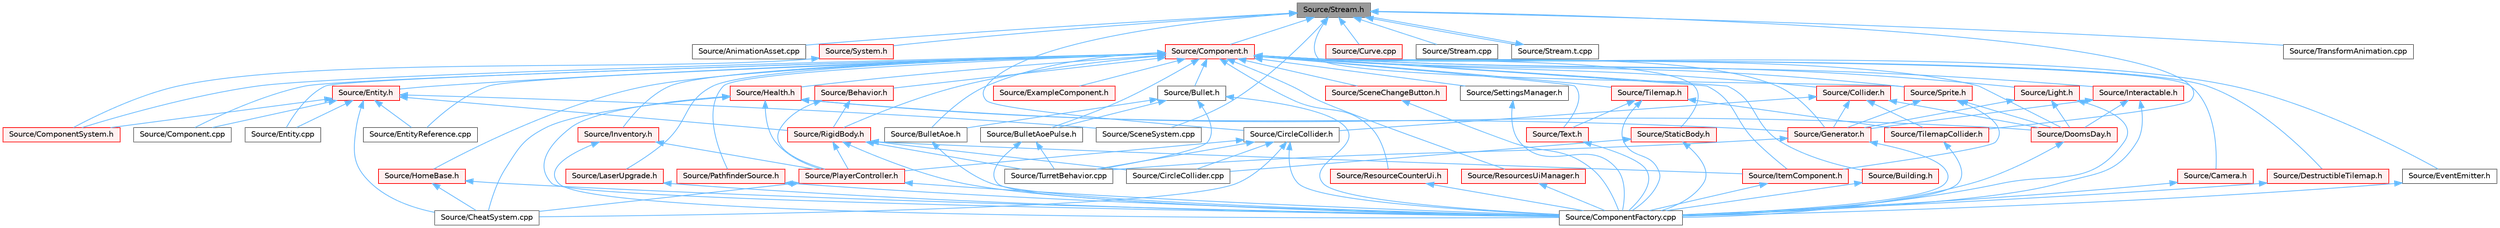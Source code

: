 digraph "Source/Stream.h"
{
 // LATEX_PDF_SIZE
  bgcolor="transparent";
  edge [fontname=Helvetica,fontsize=10,labelfontname=Helvetica,labelfontsize=10];
  node [fontname=Helvetica,fontsize=10,shape=box,height=0.2,width=0.4];
  Node1 [id="Node000001",label="Source/Stream.h",height=0.2,width=0.4,color="gray40", fillcolor="grey60", style="filled", fontcolor="black",tooltip="JSON File reading/writing."];
  Node1 -> Node2 [id="edge1_Node000001_Node000002",dir="back",color="steelblue1",style="solid",tooltip=" "];
  Node2 [id="Node000002",label="Source/AnimationAsset.cpp",height=0.2,width=0.4,color="grey40", fillcolor="white", style="filled",URL="$dc/d5d/AnimationAsset_8cpp.html",tooltip="Asset that contains information about a spritesheet animation."];
  Node1 -> Node3 [id="edge2_Node000001_Node000003",dir="back",color="steelblue1",style="solid",tooltip=" "];
  Node3 [id="Node000003",label="Source/CircleCollider.h",height=0.2,width=0.4,color="grey40", fillcolor="white", style="filled",URL="$dc/d8f/CircleCollider_8h.html",tooltip="Circle-shaped collider."];
  Node3 -> Node4 [id="edge3_Node000003_Node000004",dir="back",color="steelblue1",style="solid",tooltip=" "];
  Node4 [id="Node000004",label="Source/CheatSystem.cpp",height=0.2,width=0.4,color="grey40", fillcolor="white", style="filled",URL="$da/d87/CheatSystem_8cpp.html",tooltip="CheatSystem Class definition."];
  Node3 -> Node5 [id="edge4_Node000003_Node000005",dir="back",color="steelblue1",style="solid",tooltip=" "];
  Node5 [id="Node000005",label="Source/CircleCollider.cpp",height=0.2,width=0.4,color="grey40", fillcolor="white", style="filled",URL="$db/db5/CircleCollider_8cpp.html",tooltip="Circle-shaped collider."];
  Node3 -> Node6 [id="edge5_Node000003_Node000006",dir="back",color="steelblue1",style="solid",tooltip=" "];
  Node6 [id="Node000006",label="Source/ComponentFactory.cpp",height=0.2,width=0.4,color="grey40", fillcolor="white", style="filled",URL="$dc/def/ComponentFactory_8cpp.html",tooltip="Definitions for the component factory class."];
  Node3 -> Node7 [id="edge6_Node000003_Node000007",dir="back",color="steelblue1",style="solid",tooltip=" "];
  Node7 [id="Node000007",label="Source/PlayerController.h",height=0.2,width=0.4,color="red", fillcolor="#FFF0F0", style="filled",URL="$db/db4/PlayerController_8h.html",tooltip="PlayerController Behaviour Class."];
  Node7 -> Node4 [id="edge7_Node000007_Node000004",dir="back",color="steelblue1",style="solid",tooltip=" "];
  Node7 -> Node6 [id="edge8_Node000007_Node000006",dir="back",color="steelblue1",style="solid",tooltip=" "];
  Node3 -> Node11 [id="edge9_Node000003_Node000011",dir="back",color="steelblue1",style="solid",tooltip=" "];
  Node11 [id="Node000011",label="Source/TurretBehavior.cpp",height=0.2,width=0.4,color="grey40", fillcolor="white", style="filled",URL="$dc/d0a/TurretBehavior_8cpp.html",tooltip="Behavior Compenent for Basic Turret"];
  Node1 -> Node12 [id="edge10_Node000001_Node000012",dir="back",color="steelblue1",style="solid",tooltip=" "];
  Node12 [id="Node000012",label="Source/Component.h",height=0.2,width=0.4,color="red", fillcolor="#FFF0F0", style="filled",URL="$d0/da1/Component_8h.html",tooltip="Virtual component header."];
  Node12 -> Node13 [id="edge11_Node000012_Node000013",dir="back",color="steelblue1",style="solid",tooltip=" "];
  Node13 [id="Node000013",label="Source/Behavior.h",height=0.2,width=0.4,color="red", fillcolor="#FFF0F0", style="filled",URL="$d8/dd5/Behavior_8h.html",tooltip="Virtual behavior component header."];
  Node13 -> Node7 [id="edge12_Node000013_Node000007",dir="back",color="steelblue1",style="solid",tooltip=" "];
  Node13 -> Node66 [id="edge13_Node000013_Node000066",dir="back",color="steelblue1",style="solid",tooltip=" "];
  Node66 [id="Node000066",label="Source/RigidBody.h",height=0.2,width=0.4,color="red", fillcolor="#FFF0F0", style="filled",URL="$dc/da0/RigidBody_8h_source.html",tooltip=" "];
  Node66 -> Node5 [id="edge14_Node000066_Node000005",dir="back",color="steelblue1",style="solid",tooltip=" "];
  Node66 -> Node6 [id="edge15_Node000066_Node000006",dir="back",color="steelblue1",style="solid",tooltip=" "];
  Node66 -> Node32 [id="edge16_Node000066_Node000032",dir="back",color="steelblue1",style="solid",tooltip=" "];
  Node32 [id="Node000032",label="Source/ItemComponent.h",height=0.2,width=0.4,color="red", fillcolor="#FFF0F0", style="filled",URL="$d0/d5d/ItemComponent_8h.html",tooltip="Item in the world that can be picked up."];
  Node32 -> Node6 [id="edge17_Node000032_Node000006",dir="back",color="steelblue1",style="solid",tooltip=" "];
  Node66 -> Node7 [id="edge18_Node000066_Node000007",dir="back",color="steelblue1",style="solid",tooltip=" "];
  Node66 -> Node11 [id="edge19_Node000066_Node000011",dir="back",color="steelblue1",style="solid",tooltip=" "];
  Node12 -> Node85 [id="edge20_Node000012_Node000085",dir="back",color="steelblue1",style="solid",tooltip=" "];
  Node85 [id="Node000085",label="Source/Building.h",height=0.2,width=0.4,color="red", fillcolor="#FFF0F0", style="filled",URL="$d8/dac/Building_8h.html",tooltip="Building Component Class."];
  Node85 -> Node6 [id="edge21_Node000085_Node000006",dir="back",color="steelblue1",style="solid",tooltip=" "];
  Node12 -> Node86 [id="edge22_Node000012_Node000086",dir="back",color="steelblue1",style="solid",tooltip=" "];
  Node86 [id="Node000086",label="Source/Bullet.h",height=0.2,width=0.4,color="grey40", fillcolor="white", style="filled",URL="$d4/d9a/Bullet_8h_source.html",tooltip=" "];
  Node86 -> Node87 [id="edge23_Node000086_Node000087",dir="back",color="steelblue1",style="solid",tooltip=" "];
  Node87 [id="Node000087",label="Source/BulletAoe.h",height=0.2,width=0.4,color="grey40", fillcolor="white", style="filled",URL="$db/d2f/BulletAoe_8h_source.html",tooltip=" "];
  Node87 -> Node6 [id="edge24_Node000087_Node000006",dir="back",color="steelblue1",style="solid",tooltip=" "];
  Node86 -> Node88 [id="edge25_Node000086_Node000088",dir="back",color="steelblue1",style="solid",tooltip=" "];
  Node88 [id="Node000088",label="Source/BulletAoePulse.h",height=0.2,width=0.4,color="grey40", fillcolor="white", style="filled",URL="$d2/d2a/BulletAoePulse_8h_source.html",tooltip=" "];
  Node88 -> Node6 [id="edge26_Node000088_Node000006",dir="back",color="steelblue1",style="solid",tooltip=" "];
  Node88 -> Node11 [id="edge27_Node000088_Node000011",dir="back",color="steelblue1",style="solid",tooltip=" "];
  Node86 -> Node6 [id="edge28_Node000086_Node000006",dir="back",color="steelblue1",style="solid",tooltip=" "];
  Node86 -> Node11 [id="edge29_Node000086_Node000011",dir="back",color="steelblue1",style="solid",tooltip=" "];
  Node12 -> Node87 [id="edge30_Node000012_Node000087",dir="back",color="steelblue1",style="solid",tooltip=" "];
  Node12 -> Node88 [id="edge31_Node000012_Node000088",dir="back",color="steelblue1",style="solid",tooltip=" "];
  Node12 -> Node89 [id="edge32_Node000012_Node000089",dir="back",color="steelblue1",style="solid",tooltip=" "];
  Node89 [id="Node000089",label="Source/Camera.h",height=0.2,width=0.4,color="red", fillcolor="#FFF0F0", style="filled",URL="$dd/de4/Camera_8h.html",tooltip="Camera component for rendering."];
  Node89 -> Node6 [id="edge33_Node000089_Node000006",dir="back",color="steelblue1",style="solid",tooltip=" "];
  Node12 -> Node101 [id="edge34_Node000012_Node000101",dir="back",color="steelblue1",style="solid",tooltip=" "];
  Node101 [id="Node000101",label="Source/Collider.h",height=0.2,width=0.4,color="red", fillcolor="#FFF0F0", style="filled",URL="$de/d94/Collider_8h.html",tooltip="Base component for detecting collisions."];
  Node101 -> Node3 [id="edge35_Node000101_Node000003",dir="back",color="steelblue1",style="solid",tooltip=" "];
  Node101 -> Node26 [id="edge36_Node000101_Node000026",dir="back",color="steelblue1",style="solid",tooltip=" "];
  Node26 [id="Node000026",label="Source/DoomsDay.h",height=0.2,width=0.4,color="red", fillcolor="#FFF0F0", style="filled",URL="$de/d36/DoomsDay_8h_source.html",tooltip=" "];
  Node26 -> Node6 [id="edge37_Node000026_Node000006",dir="back",color="steelblue1",style="solid",tooltip=" "];
  Node101 -> Node28 [id="edge38_Node000101_Node000028",dir="back",color="steelblue1",style="solid",tooltip=" "];
  Node28 [id="Node000028",label="Source/Generator.h",height=0.2,width=0.4,color="red", fillcolor="#FFF0F0", style="filled",URL="$d9/d12/Generator_8h_source.html",tooltip=" "];
  Node28 -> Node6 [id="edge39_Node000028_Node000006",dir="back",color="steelblue1",style="solid",tooltip=" "];
  Node28 -> Node11 [id="edge40_Node000028_Node000011",dir="back",color="steelblue1",style="solid",tooltip=" "];
  Node101 -> Node102 [id="edge41_Node000101_Node000102",dir="back",color="steelblue1",style="solid",tooltip=" "];
  Node102 [id="Node000102",label="Source/TilemapCollider.h",height=0.2,width=0.4,color="red", fillcolor="#FFF0F0", style="filled",URL="$d8/d92/TilemapCollider_8h.html",tooltip="tilemap collider"];
  Node102 -> Node6 [id="edge42_Node000102_Node000006",dir="back",color="steelblue1",style="solid",tooltip=" "];
  Node12 -> Node103 [id="edge43_Node000012_Node000103",dir="back",color="steelblue1",style="solid",tooltip=" "];
  Node103 [id="Node000103",label="Source/Component.cpp",height=0.2,width=0.4,color="grey40", fillcolor="white", style="filled",URL="$d4/d92/Component_8cpp.html",tooltip="Virtual component header."];
  Node12 -> Node104 [id="edge44_Node000012_Node000104",dir="back",color="steelblue1",style="solid",tooltip=" "];
  Node104 [id="Node000104",label="Source/ComponentSystem.h",height=0.2,width=0.4,color="red", fillcolor="#FFF0F0", style="filled",URL="$dc/dbb/ComponentSystem_8h.html",tooltip="System that keeps track of a specific kind of Component."];
  Node12 -> Node112 [id="edge45_Node000012_Node000112",dir="back",color="steelblue1",style="solid",tooltip=" "];
  Node112 [id="Node000112",label="Source/DestructibleTilemap.h",height=0.2,width=0.4,color="red", fillcolor="#FFF0F0", style="filled",URL="$da/d1e/DestructibleTilemap_8h.html",tooltip="Component responsible for handling the breaking of tiles with varrying strengths."];
  Node112 -> Node6 [id="edge46_Node000112_Node000006",dir="back",color="steelblue1",style="solid",tooltip=" "];
  Node12 -> Node26 [id="edge47_Node000012_Node000026",dir="back",color="steelblue1",style="solid",tooltip=" "];
  Node12 -> Node108 [id="edge48_Node000012_Node000108",dir="back",color="steelblue1",style="solid",tooltip=" "];
  Node108 [id="Node000108",label="Source/Entity.cpp",height=0.2,width=0.4,color="grey40", fillcolor="white", style="filled",URL="$df/de9/Entity_8cpp.html",tooltip="Function definitions for the Entity class."];
  Node12 -> Node113 [id="edge49_Node000012_Node000113",dir="back",color="steelblue1",style="solid",tooltip=" "];
  Node113 [id="Node000113",label="Source/Entity.h",height=0.2,width=0.4,color="red", fillcolor="#FFF0F0", style="filled",URL="$d4/da0/Entity_8h.html",tooltip="Entity class which holds Components."];
  Node113 -> Node4 [id="edge50_Node000113_Node000004",dir="back",color="steelblue1",style="solid",tooltip=" "];
  Node113 -> Node103 [id="edge51_Node000113_Node000103",dir="back",color="steelblue1",style="solid",tooltip=" "];
  Node113 -> Node104 [id="edge52_Node000113_Node000104",dir="back",color="steelblue1",style="solid",tooltip=" "];
  Node113 -> Node108 [id="edge53_Node000113_Node000108",dir="back",color="steelblue1",style="solid",tooltip=" "];
  Node113 -> Node143 [id="edge54_Node000113_Node000143",dir="back",color="steelblue1",style="solid",tooltip=" "];
  Node143 [id="Node000143",label="Source/EntityReference.cpp",height=0.2,width=0.4,color="grey40", fillcolor="white", style="filled",URL="$de/d23/EntityReference_8cpp.html",tooltip="a reference to an Entity in the scene"];
  Node113 -> Node66 [id="edge55_Node000113_Node000066",dir="back",color="steelblue1",style="solid",tooltip=" "];
  Node113 -> Node140 [id="edge56_Node000113_Node000140",dir="back",color="steelblue1",style="solid",tooltip=" "];
  Node140 [id="Node000140",label="Source/SceneSystem.cpp",height=0.2,width=0.4,color="grey40", fillcolor="white", style="filled",URL="$df/dce/SceneSystem_8cpp.html",tooltip="handles the process of resetting and changing scenes"];
  Node12 -> Node143 [id="edge57_Node000012_Node000143",dir="back",color="steelblue1",style="solid",tooltip=" "];
  Node12 -> Node150 [id="edge58_Node000012_Node000150",dir="back",color="steelblue1",style="solid",tooltip=" "];
  Node150 [id="Node000150",label="Source/EventEmitter.h",height=0.2,width=0.4,color="grey40", fillcolor="white", style="filled",URL="$db/df7/EventEmitter_8h_source.html",tooltip=" "];
  Node150 -> Node6 [id="edge59_Node000150_Node000006",dir="back",color="steelblue1",style="solid",tooltip=" "];
  Node12 -> Node151 [id="edge60_Node000012_Node000151",dir="back",color="steelblue1",style="solid",tooltip=" "];
  Node151 [id="Node000151",label="Source/ExampleComponent.h",height=0.2,width=0.4,color="red", fillcolor="#FFF0F0", style="filled",URL="$dd/db2/ExampleComponent_8h.html",tooltip="DESCRIPTION HERE."];
  Node12 -> Node28 [id="edge61_Node000012_Node000028",dir="back",color="steelblue1",style="solid",tooltip=" "];
  Node12 -> Node153 [id="edge62_Node000012_Node000153",dir="back",color="steelblue1",style="solid",tooltip=" "];
  Node153 [id="Node000153",label="Source/Health.h",height=0.2,width=0.4,color="red", fillcolor="#FFF0F0", style="filled",URL="$d6/d85/Health_8h_source.html",tooltip=" "];
  Node153 -> Node4 [id="edge63_Node000153_Node000004",dir="back",color="steelblue1",style="solid",tooltip=" "];
  Node153 -> Node6 [id="edge64_Node000153_Node000006",dir="back",color="steelblue1",style="solid",tooltip=" "];
  Node153 -> Node26 [id="edge65_Node000153_Node000026",dir="back",color="steelblue1",style="solid",tooltip=" "];
  Node153 -> Node28 [id="edge66_Node000153_Node000028",dir="back",color="steelblue1",style="solid",tooltip=" "];
  Node153 -> Node7 [id="edge67_Node000153_Node000007",dir="back",color="steelblue1",style="solid",tooltip=" "];
  Node12 -> Node30 [id="edge68_Node000012_Node000030",dir="back",color="steelblue1",style="solid",tooltip=" "];
  Node30 [id="Node000030",label="Source/HomeBase.h",height=0.2,width=0.4,color="red", fillcolor="#FFF0F0", style="filled",URL="$d9/d7c/HomeBase_8h_source.html",tooltip=" "];
  Node30 -> Node4 [id="edge69_Node000030_Node000004",dir="back",color="steelblue1",style="solid",tooltip=" "];
  Node30 -> Node6 [id="edge70_Node000030_Node000006",dir="back",color="steelblue1",style="solid",tooltip=" "];
  Node12 -> Node154 [id="edge71_Node000012_Node000154",dir="back",color="steelblue1",style="solid",tooltip=" "];
  Node154 [id="Node000154",label="Source/Interactable.h",height=0.2,width=0.4,color="red", fillcolor="#FFF0F0", style="filled",URL="$d6/dc1/Interactable_8h.html",tooltip="Component which can be interacted with by pressing a button when nearby."];
  Node154 -> Node6 [id="edge72_Node000154_Node000006",dir="back",color="steelblue1",style="solid",tooltip=" "];
  Node154 -> Node26 [id="edge73_Node000154_Node000026",dir="back",color="steelblue1",style="solid",tooltip=" "];
  Node154 -> Node28 [id="edge74_Node000154_Node000028",dir="back",color="steelblue1",style="solid",tooltip=" "];
  Node12 -> Node155 [id="edge75_Node000012_Node000155",dir="back",color="steelblue1",style="solid",tooltip=" "];
  Node155 [id="Node000155",label="Source/Inventory.h",height=0.2,width=0.4,color="red", fillcolor="#FFF0F0", style="filled",URL="$d8/d7e/Inventory_8h.html",tooltip="Inventory component that stores items."];
  Node155 -> Node6 [id="edge76_Node000155_Node000006",dir="back",color="steelblue1",style="solid",tooltip=" "];
  Node155 -> Node7 [id="edge77_Node000155_Node000007",dir="back",color="steelblue1",style="solid",tooltip=" "];
  Node12 -> Node32 [id="edge78_Node000012_Node000032",dir="back",color="steelblue1",style="solid",tooltip=" "];
  Node12 -> Node156 [id="edge79_Node000012_Node000156",dir="back",color="steelblue1",style="solid",tooltip=" "];
  Node156 [id="Node000156",label="Source/LaserUpgrade.h",height=0.2,width=0.4,color="red", fillcolor="#FFF0F0", style="filled",URL="$dc/d74/LaserUpgrade_8h.html",tooltip="collectable upgrade to the player's MiningLaser"];
  Node156 -> Node6 [id="edge80_Node000156_Node000006",dir="back",color="steelblue1",style="solid",tooltip=" "];
  Node12 -> Node157 [id="edge81_Node000012_Node000157",dir="back",color="steelblue1",style="solid",tooltip=" "];
  Node157 [id="Node000157",label="Source/Light.h",height=0.2,width=0.4,color="red", fillcolor="#FFF0F0", style="filled",URL="$d4/d73/Light_8h.html",tooltip="Light source component. It shines."];
  Node157 -> Node6 [id="edge82_Node000157_Node000006",dir="back",color="steelblue1",style="solid",tooltip=" "];
  Node157 -> Node26 [id="edge83_Node000157_Node000026",dir="back",color="steelblue1",style="solid",tooltip=" "];
  Node157 -> Node28 [id="edge84_Node000157_Node000028",dir="back",color="steelblue1",style="solid",tooltip=" "];
  Node12 -> Node158 [id="edge85_Node000012_Node000158",dir="back",color="steelblue1",style="solid",tooltip=" "];
  Node158 [id="Node000158",label="Source/PathfinderSource.h",height=0.2,width=0.4,color="red", fillcolor="#FFF0F0", style="filled",URL="$d1/dcd/PathfinderSource_8h.html",tooltip="Defines parent entity as the map for pathfinding."];
  Node158 -> Node6 [id="edge86_Node000158_Node000006",dir="back",color="steelblue1",style="solid",tooltip=" "];
  Node12 -> Node159 [id="edge87_Node000012_Node000159",dir="back",color="steelblue1",style="solid",tooltip=" "];
  Node159 [id="Node000159",label="Source/ResourceCounterUi.h",height=0.2,width=0.4,color="red", fillcolor="#FFF0F0", style="filled",URL="$dd/d9c/ResourceCounterUi_8h.html",tooltip="Ui Component that displays a resource sprite and a count."];
  Node159 -> Node6 [id="edge88_Node000159_Node000006",dir="back",color="steelblue1",style="solid",tooltip=" "];
  Node12 -> Node118 [id="edge89_Node000012_Node000118",dir="back",color="steelblue1",style="solid",tooltip=" "];
  Node118 [id="Node000118",label="Source/ResourcesUiManager.h",height=0.2,width=0.4,color="red", fillcolor="#FFF0F0", style="filled",URL="$d6/d1f/ResourcesUiManager_8h.html",tooltip="Component that manages the UI for displaying what resources a player currently has."];
  Node118 -> Node6 [id="edge90_Node000118_Node000006",dir="back",color="steelblue1",style="solid",tooltip=" "];
  Node12 -> Node66 [id="edge91_Node000012_Node000066",dir="back",color="steelblue1",style="solid",tooltip=" "];
  Node12 -> Node160 [id="edge92_Node000012_Node000160",dir="back",color="steelblue1",style="solid",tooltip=" "];
  Node160 [id="Node000160",label="Source/SceneChangeButton.h",height=0.2,width=0.4,color="red", fillcolor="#FFF0F0", style="filled",URL="$de/d19/SceneChangeButton_8h.html",tooltip="Component that changes the scene when clicked."];
  Node160 -> Node6 [id="edge93_Node000160_Node000006",dir="back",color="steelblue1",style="solid",tooltip=" "];
  Node12 -> Node119 [id="edge94_Node000012_Node000119",dir="back",color="steelblue1",style="solid",tooltip=" "];
  Node119 [id="Node000119",label="Source/SettingsManager.h",height=0.2,width=0.4,color="grey40", fillcolor="white", style="filled",URL="$d9/d4a/SettingsManager_8h.html",tooltip="Settings Manager Class."];
  Node119 -> Node6 [id="edge95_Node000119_Node000006",dir="back",color="steelblue1",style="solid",tooltip=" "];
  Node12 -> Node120 [id="edge96_Node000012_Node000120",dir="back",color="steelblue1",style="solid",tooltip=" "];
  Node120 [id="Node000120",label="Source/Sprite.h",height=0.2,width=0.4,color="red", fillcolor="#FFF0F0", style="filled",URL="$d7/d31/Sprite_8h_source.html",tooltip=" "];
  Node120 -> Node26 [id="edge97_Node000120_Node000026",dir="back",color="steelblue1",style="solid",tooltip=" "];
  Node120 -> Node28 [id="edge98_Node000120_Node000028",dir="back",color="steelblue1",style="solid",tooltip=" "];
  Node120 -> Node32 [id="edge99_Node000120_Node000032",dir="back",color="steelblue1",style="solid",tooltip=" "];
  Node12 -> Node161 [id="edge100_Node000012_Node000161",dir="back",color="steelblue1",style="solid",tooltip=" "];
  Node161 [id="Node000161",label="Source/StaticBody.h",height=0.2,width=0.4,color="red", fillcolor="#FFF0F0", style="filled",URL="$dd/d7f/StaticBody_8h.html",tooltip="pysics body which can be collided with and does not move"];
  Node161 -> Node5 [id="edge101_Node000161_Node000005",dir="back",color="steelblue1",style="solid",tooltip=" "];
  Node161 -> Node6 [id="edge102_Node000161_Node000006",dir="back",color="steelblue1",style="solid",tooltip=" "];
  Node12 -> Node147 [id="edge103_Node000012_Node000147",dir="back",color="steelblue1",style="solid",tooltip=" "];
  Node147 [id="Node000147",label="Source/Text.h",height=0.2,width=0.4,color="red", fillcolor="#FFF0F0", style="filled",URL="$d6/d35/Text_8h.html",tooltip="Component that makes use of Tilemap to draw text."];
  Node147 -> Node6 [id="edge104_Node000147_Node000006",dir="back",color="steelblue1",style="solid",tooltip=" "];
  Node12 -> Node146 [id="edge105_Node000012_Node000146",dir="back",color="steelblue1",style="solid",tooltip=" "];
  Node146 [id="Node000146",label="Source/Tilemap.h",height=0.2,width=0.4,color="red", fillcolor="#FFF0F0", style="filled",URL="$d8/d44/Tilemap_8h.html",tooltip="Tilemap component - loads and manages a tilemap array."];
  Node146 -> Node6 [id="edge106_Node000146_Node000006",dir="back",color="steelblue1",style="solid",tooltip=" "];
  Node146 -> Node147 [id="edge107_Node000146_Node000147",dir="back",color="steelblue1",style="solid",tooltip=" "];
  Node146 -> Node102 [id="edge108_Node000146_Node000102",dir="back",color="steelblue1",style="solid",tooltip=" "];
  Node1 -> Node171 [id="edge109_Node000001_Node000171",dir="back",color="steelblue1",style="solid",tooltip=" "];
  Node171 [id="Node000171",label="Source/Curve.cpp",height=0.2,width=0.4,color="red", fillcolor="#FFF0F0", style="filled",URL="$de/d47/Curve_8cpp.html",tooltip="class for interpolating between sequences of values"];
  Node1 -> Node140 [id="edge110_Node000001_Node000140",dir="back",color="steelblue1",style="solid",tooltip=" "];
  Node1 -> Node120 [id="edge111_Node000001_Node000120",dir="back",color="steelblue1",style="solid",tooltip=" "];
  Node1 -> Node175 [id="edge112_Node000001_Node000175",dir="back",color="steelblue1",style="solid",tooltip=" "];
  Node175 [id="Node000175",label="Source/Stream.cpp",height=0.2,width=0.4,color="grey40", fillcolor="white", style="filled",URL="$dd/d8c/Stream_8cpp.html",tooltip="JSON File reading/writing."];
  Node1 -> Node176 [id="edge113_Node000001_Node000176",dir="back",color="steelblue1",style="solid",tooltip=" "];
  Node176 [id="Node000176",label="Source/Stream.t.cpp",height=0.2,width=0.4,color="grey40", fillcolor="white", style="filled",URL="$d5/d73/Stream_8t_8cpp.html",tooltip="JSON File reading/writing."];
  Node176 -> Node1 [id="edge114_Node000176_Node000001",dir="back",color="steelblue1",style="solid",tooltip=" "];
  Node1 -> Node177 [id="edge115_Node000001_Node000177",dir="back",color="steelblue1",style="solid",tooltip=" "];
  Node177 [id="Node000177",label="Source/System.h",height=0.2,width=0.4,color="red", fillcolor="#FFF0F0", style="filled",URL="$db/d39/System_8h.html",tooltip="Base class for all Systems."];
  Node177 -> Node104 [id="edge116_Node000177_Node000104",dir="back",color="steelblue1",style="solid",tooltip=" "];
  Node1 -> Node102 [id="edge117_Node000001_Node000102",dir="back",color="steelblue1",style="solid",tooltip=" "];
  Node1 -> Node174 [id="edge118_Node000001_Node000174",dir="back",color="steelblue1",style="solid",tooltip=" "];
  Node174 [id="Node000174",label="Source/TransformAnimation.cpp",height=0.2,width=0.4,color="grey40", fillcolor="white", style="filled",URL="$d8/dcc/TransformAnimation_8cpp.html",tooltip="Asset that animates a Transform with Curves."];
}
